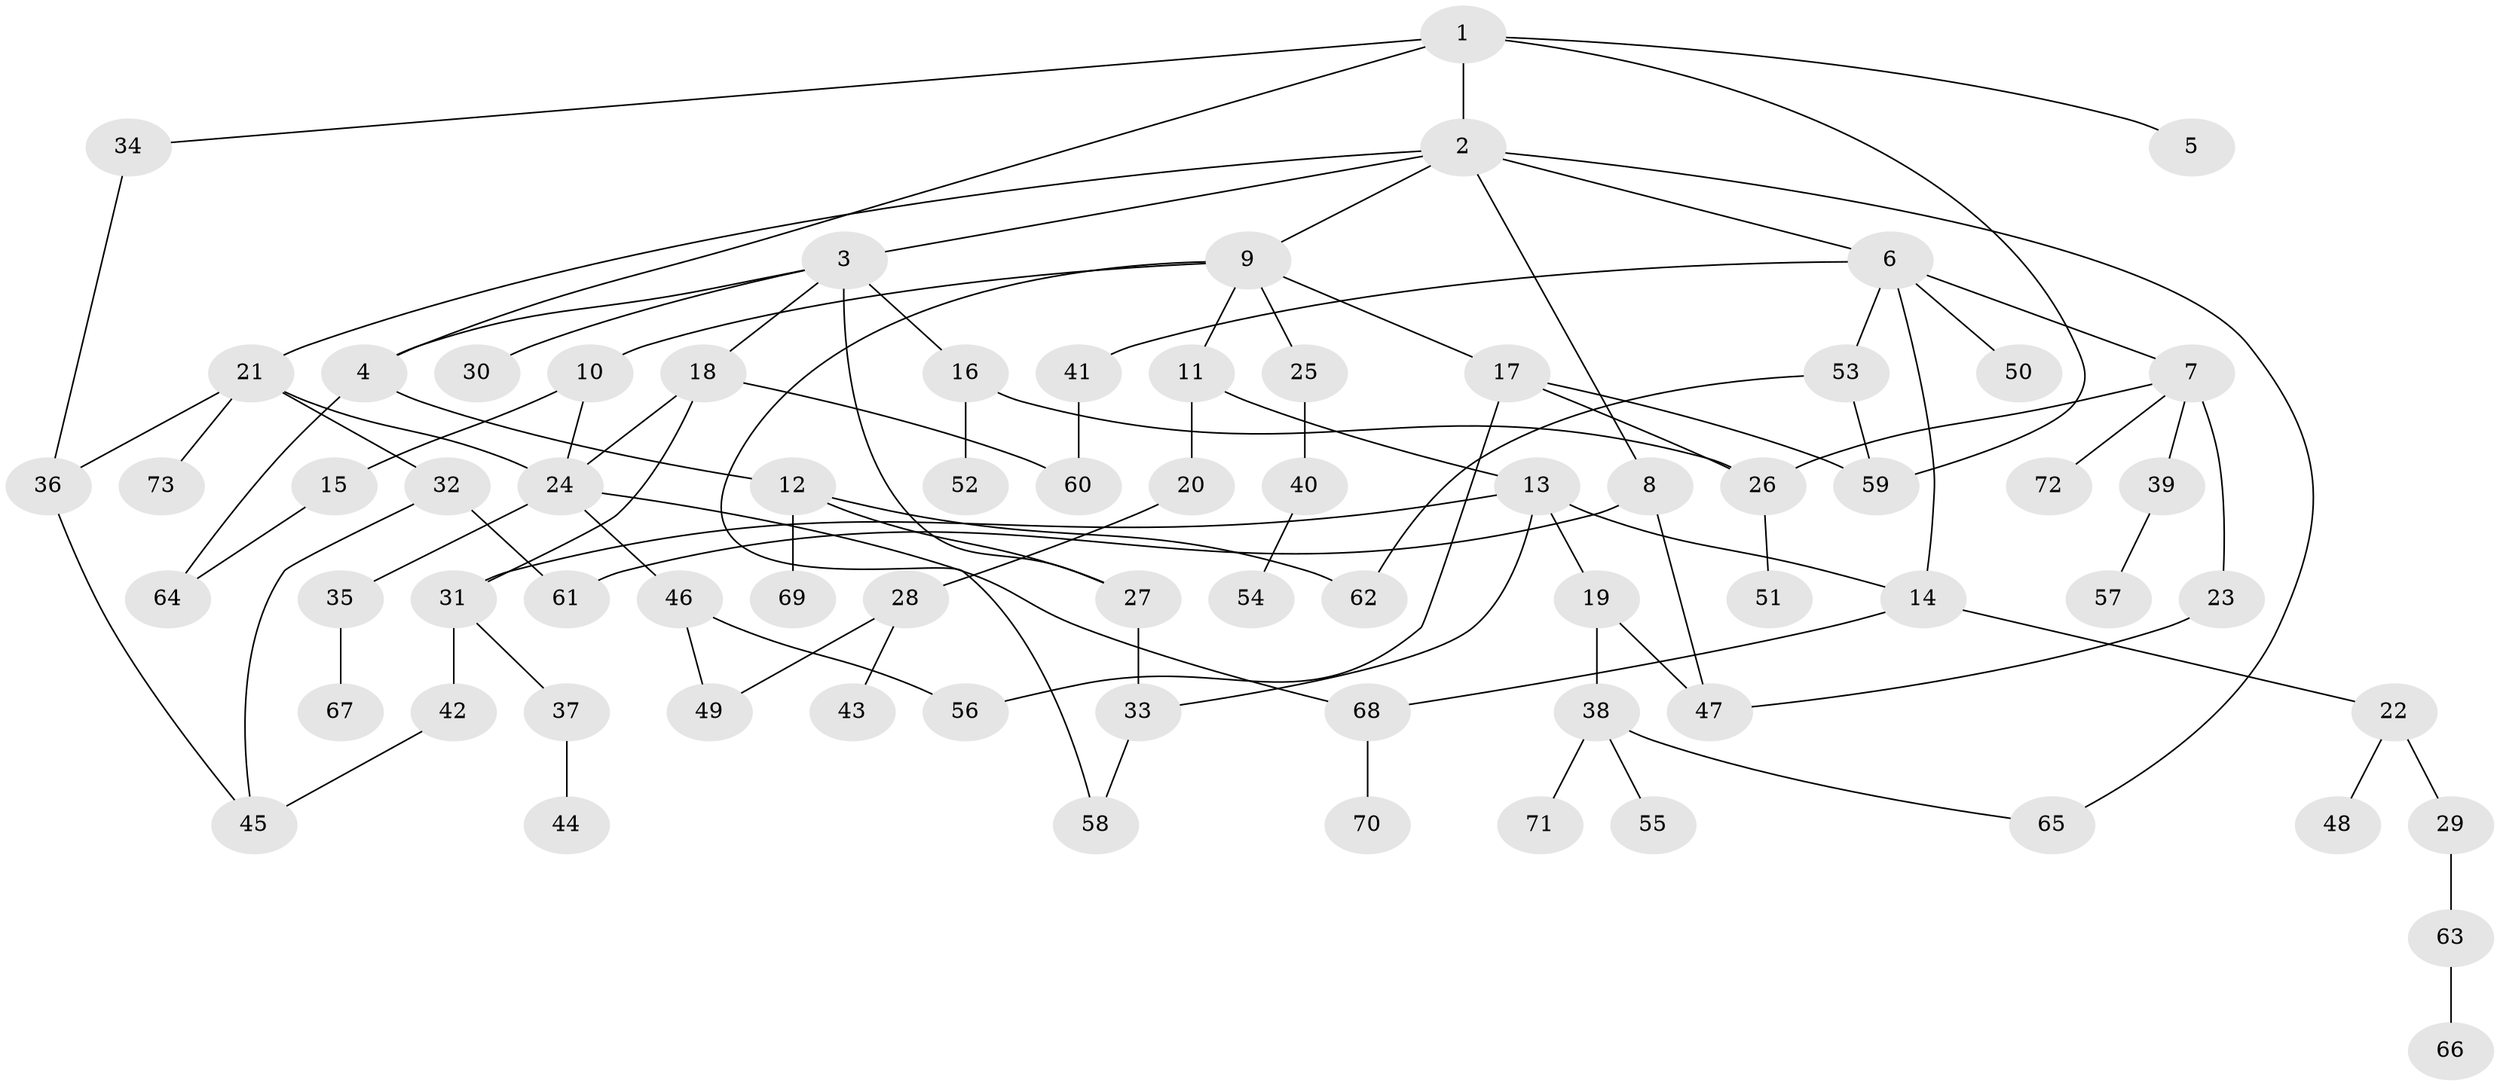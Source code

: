 // coarse degree distribution, {5: 0.058823529411764705, 10: 0.0196078431372549, 6: 0.058823529411764705, 4: 0.13725490196078433, 1: 0.23529411764705882, 3: 0.21568627450980393, 8: 0.0196078431372549, 2: 0.2549019607843137}
// Generated by graph-tools (version 1.1) at 2025/17/03/04/25 18:17:04]
// undirected, 73 vertices, 97 edges
graph export_dot {
graph [start="1"]
  node [color=gray90,style=filled];
  1;
  2;
  3;
  4;
  5;
  6;
  7;
  8;
  9;
  10;
  11;
  12;
  13;
  14;
  15;
  16;
  17;
  18;
  19;
  20;
  21;
  22;
  23;
  24;
  25;
  26;
  27;
  28;
  29;
  30;
  31;
  32;
  33;
  34;
  35;
  36;
  37;
  38;
  39;
  40;
  41;
  42;
  43;
  44;
  45;
  46;
  47;
  48;
  49;
  50;
  51;
  52;
  53;
  54;
  55;
  56;
  57;
  58;
  59;
  60;
  61;
  62;
  63;
  64;
  65;
  66;
  67;
  68;
  69;
  70;
  71;
  72;
  73;
  1 -- 2;
  1 -- 4;
  1 -- 5;
  1 -- 34;
  1 -- 59;
  2 -- 3;
  2 -- 6;
  2 -- 8;
  2 -- 9;
  2 -- 21;
  2 -- 65;
  3 -- 16;
  3 -- 18;
  3 -- 30;
  3 -- 27;
  3 -- 4;
  4 -- 12;
  4 -- 64;
  6 -- 7;
  6 -- 14;
  6 -- 41;
  6 -- 50;
  6 -- 53;
  7 -- 23;
  7 -- 26;
  7 -- 39;
  7 -- 72;
  8 -- 47;
  8 -- 61;
  9 -- 10;
  9 -- 11;
  9 -- 17;
  9 -- 25;
  9 -- 58;
  10 -- 15;
  10 -- 24;
  11 -- 13;
  11 -- 20;
  12 -- 27;
  12 -- 62;
  12 -- 69;
  13 -- 19;
  13 -- 33;
  13 -- 14;
  13 -- 31;
  14 -- 22;
  14 -- 68;
  15 -- 64;
  16 -- 52;
  16 -- 26;
  17 -- 56;
  17 -- 59;
  17 -- 26;
  18 -- 24;
  18 -- 31;
  18 -- 60;
  19 -- 38;
  19 -- 47;
  20 -- 28;
  21 -- 32;
  21 -- 36;
  21 -- 73;
  21 -- 24;
  22 -- 29;
  22 -- 48;
  23 -- 47;
  24 -- 35;
  24 -- 46;
  24 -- 68;
  25 -- 40;
  26 -- 51;
  27 -- 33;
  28 -- 43;
  28 -- 49;
  29 -- 63;
  31 -- 37;
  31 -- 42;
  32 -- 45;
  32 -- 61;
  33 -- 58;
  34 -- 36;
  35 -- 67;
  36 -- 45;
  37 -- 44;
  38 -- 55;
  38 -- 71;
  38 -- 65;
  39 -- 57;
  40 -- 54;
  41 -- 60;
  42 -- 45;
  46 -- 49;
  46 -- 56;
  53 -- 62;
  53 -- 59;
  63 -- 66;
  68 -- 70;
}
